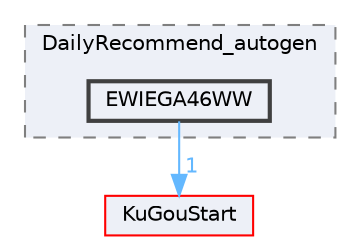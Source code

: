 digraph "EWIEGA46WW"
{
 // LATEX_PDF_SIZE
  bgcolor="transparent";
  edge [fontname=Helvetica,fontsize=10,labelfontname=Helvetica,labelfontsize=10];
  node [fontname=Helvetica,fontsize=10,shape=box,height=0.2,width=0.4];
  compound=true
  subgraph clusterdir_f7cbe8e0dac860622c3bf0f3a2a84365 {
    graph [ bgcolor="#edf0f7", pencolor="grey50", label="DailyRecommend_autogen", fontname=Helvetica,fontsize=10 style="filled,dashed", URL="dir_f7cbe8e0dac860622c3bf0f3a2a84365.html",tooltip=""]
  dir_dd568fc4a35f61bd20a08550a9ab3977 [label="EWIEGA46WW", fillcolor="#edf0f7", color="grey25", style="filled,bold", URL="dir_dd568fc4a35f61bd20a08550a9ab3977.html",tooltip=""];
  }
  dir_e60601b218beddc6af0778ac41ea9cb2 [label="KuGouStart", fillcolor="#edf0f7", color="red", style="filled", URL="dir_e60601b218beddc6af0778ac41ea9cb2.html",tooltip=""];
  dir_dd568fc4a35f61bd20a08550a9ab3977->dir_e60601b218beddc6af0778ac41ea9cb2 [headlabel="1", labeldistance=1.5 headhref="dir_000095_000172.html" href="dir_000095_000172.html" color="steelblue1" fontcolor="steelblue1"];
}
